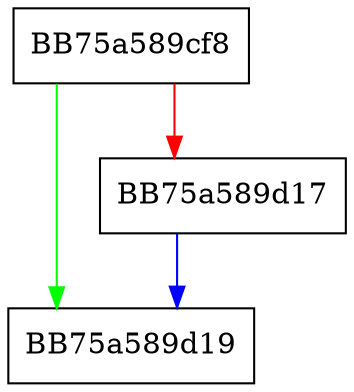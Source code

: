 digraph pem_write_byte {
  node [shape="box"];
  graph [splines=ortho];
  BB75a589cf8 -> BB75a589d19 [color="green"];
  BB75a589cf8 -> BB75a589d17 [color="red"];
  BB75a589d17 -> BB75a589d19 [color="blue"];
}